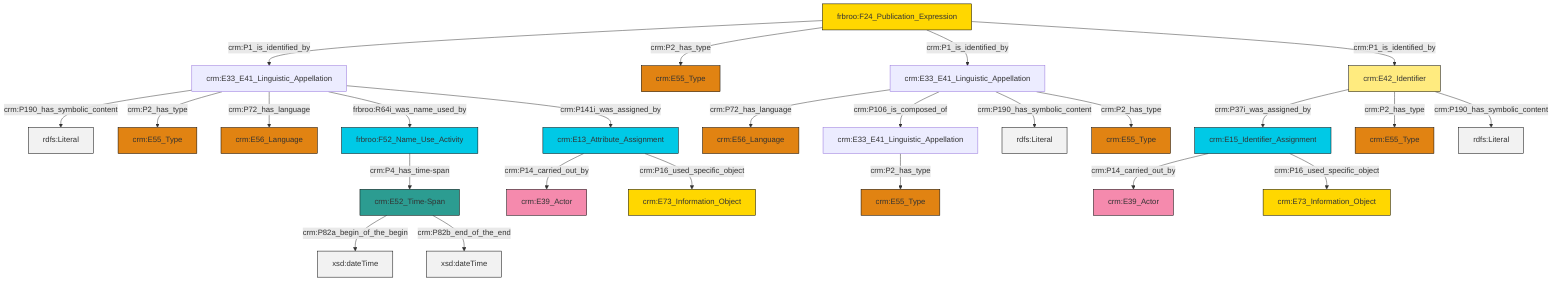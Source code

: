 graph TD
classDef Literal fill:#f2f2f2,stroke:#000000;
classDef CRM_Entity fill:#FFFFFF,stroke:#000000;
classDef Temporal_Entity fill:#00C9E6, stroke:#000000;
classDef Type fill:#E18312, stroke:#000000;
classDef Time-Span fill:#2C9C91, stroke:#000000;
classDef Appellation fill:#FFEB7F, stroke:#000000;
classDef Place fill:#008836, stroke:#000000;
classDef Persistent_Item fill:#B266B2, stroke:#000000;
classDef Conceptual_Object fill:#FFD700, stroke:#000000;
classDef Physical_Thing fill:#D2B48C, stroke:#000000;
classDef Actor fill:#f58aad, stroke:#000000;
classDef PC_Classes fill:#4ce600, stroke:#000000;
classDef Multi fill:#cccccc,stroke:#000000;

0["crm:E33_E41_Linguistic_Appellation"]:::Default -->|crm:P190_has_symbolic_content| 1[rdfs:Literal]:::Literal
2["frbroo:F24_Publication_Expression"]:::Conceptual_Object -->|crm:P1_is_identified_by| 0["crm:E33_E41_Linguistic_Appellation"]:::Default
0["crm:E33_E41_Linguistic_Appellation"]:::Default -->|crm:P2_has_type| 3["crm:E55_Type"]:::Type
0["crm:E33_E41_Linguistic_Appellation"]:::Default -->|crm:P72_has_language| 4["crm:E56_Language"]:::Type
7["crm:E33_E41_Linguistic_Appellation"]:::Default -->|crm:P72_has_language| 8["crm:E56_Language"]:::Type
7["crm:E33_E41_Linguistic_Appellation"]:::Default -->|crm:P106_is_composed_of| 12["crm:E33_E41_Linguistic_Appellation"]:::Default
13["crm:E15_Identifier_Assignment"]:::Temporal_Entity -->|crm:P14_carried_out_by| 14["crm:E39_Actor"]:::Actor
0["crm:E33_E41_Linguistic_Appellation"]:::Default -->|frbroo:R64i_was_name_used_by| 15["frbroo:F52_Name_Use_Activity"]:::Temporal_Entity
10["crm:E13_Attribute_Assignment"]:::Temporal_Entity -->|crm:P14_carried_out_by| 16["crm:E39_Actor"]:::Actor
17["crm:E42_Identifier"]:::Appellation -->|crm:P37i_was_assigned_by| 13["crm:E15_Identifier_Assignment"]:::Temporal_Entity
15["frbroo:F52_Name_Use_Activity"]:::Temporal_Entity -->|crm:P4_has_time-span| 22["crm:E52_Time-Span"]:::Time-Span
0["crm:E33_E41_Linguistic_Appellation"]:::Default -->|crm:P141i_was_assigned_by| 10["crm:E13_Attribute_Assignment"]:::Temporal_Entity
7["crm:E33_E41_Linguistic_Appellation"]:::Default -->|crm:P190_has_symbolic_content| 23[rdfs:Literal]:::Literal
13["crm:E15_Identifier_Assignment"]:::Temporal_Entity -->|crm:P16_used_specific_object| 18["crm:E73_Information_Object"]:::Conceptual_Object
17["crm:E42_Identifier"]:::Appellation -->|crm:P2_has_type| 27["crm:E55_Type"]:::Type
12["crm:E33_E41_Linguistic_Appellation"]:::Default -->|crm:P2_has_type| 20["crm:E55_Type"]:::Type
2["frbroo:F24_Publication_Expression"]:::Conceptual_Object -->|crm:P2_has_type| 29["crm:E55_Type"]:::Type
17["crm:E42_Identifier"]:::Appellation -->|crm:P190_has_symbolic_content| 33[rdfs:Literal]:::Literal
22["crm:E52_Time-Span"]:::Time-Span -->|crm:P82a_begin_of_the_begin| 35[xsd:dateTime]:::Literal
7["crm:E33_E41_Linguistic_Appellation"]:::Default -->|crm:P2_has_type| 5["crm:E55_Type"]:::Type
2["frbroo:F24_Publication_Expression"]:::Conceptual_Object -->|crm:P1_is_identified_by| 7["crm:E33_E41_Linguistic_Appellation"]:::Default
2["frbroo:F24_Publication_Expression"]:::Conceptual_Object -->|crm:P1_is_identified_by| 17["crm:E42_Identifier"]:::Appellation
10["crm:E13_Attribute_Assignment"]:::Temporal_Entity -->|crm:P16_used_specific_object| 31["crm:E73_Information_Object"]:::Conceptual_Object
22["crm:E52_Time-Span"]:::Time-Span -->|crm:P82b_end_of_the_end| 46[xsd:dateTime]:::Literal